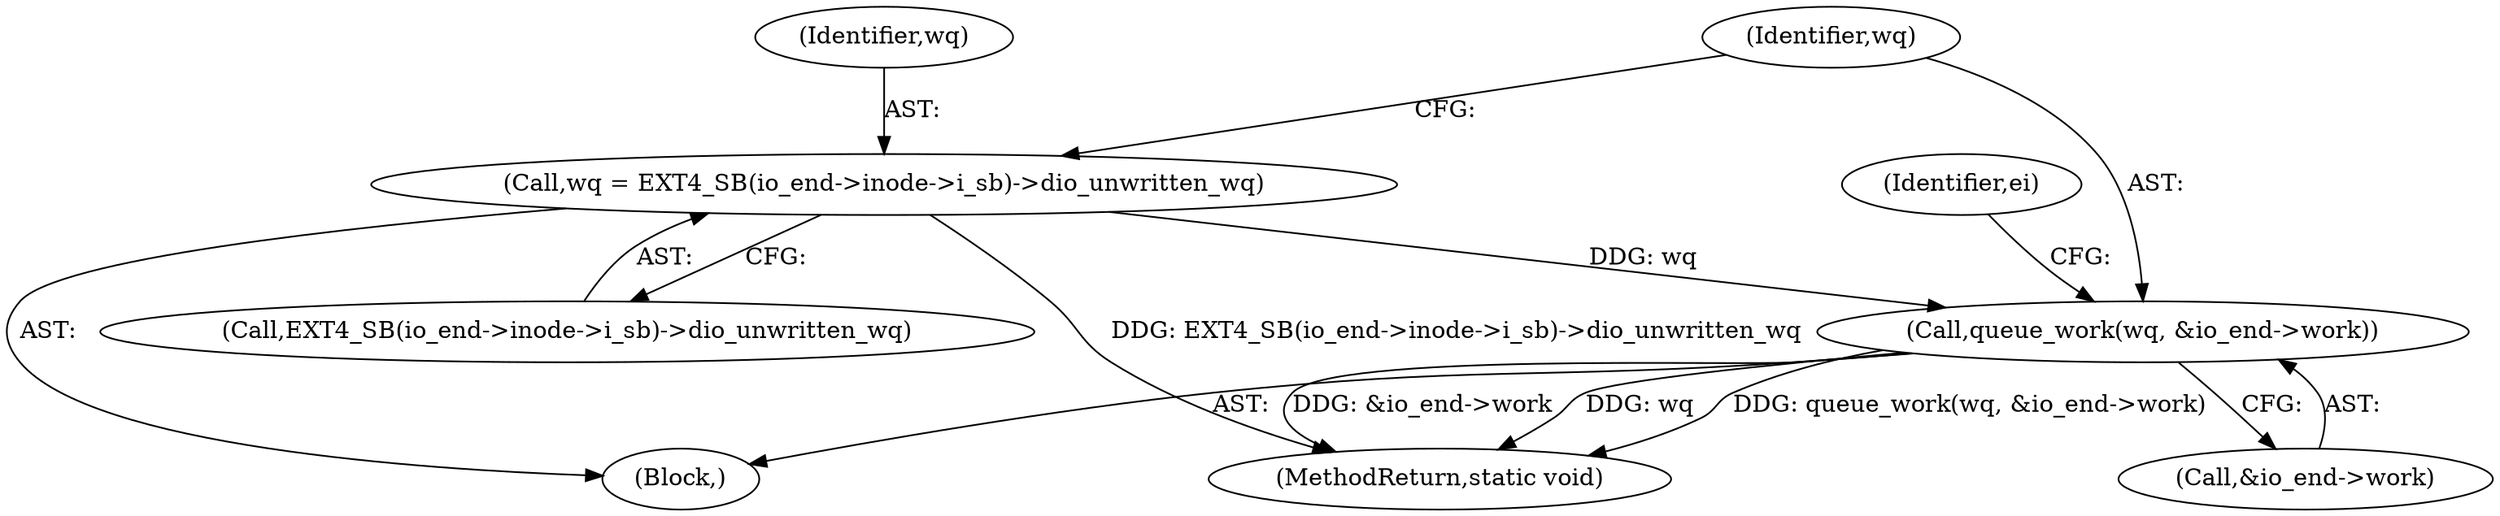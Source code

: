 digraph "0_linux_744692dc059845b2a3022119871846e74d4f6e11_3@pointer" {
"1000179" [label="(Call,queue_work(wq, &io_end->work))"];
"1000169" [label="(Call,wq = EXT4_SB(io_end->inode->i_sb)->dio_unwritten_wq)"];
"1000171" [label="(Call,EXT4_SB(io_end->inode->i_sb)->dio_unwritten_wq)"];
"1000109" [label="(Block,)"];
"1000180" [label="(Identifier,wq)"];
"1000179" [label="(Call,queue_work(wq, &io_end->work))"];
"1000181" [label="(Call,&io_end->work)"];
"1000217" [label="(MethodReturn,static void)"];
"1000169" [label="(Call,wq = EXT4_SB(io_end->inode->i_sb)->dio_unwritten_wq)"];
"1000170" [label="(Identifier,wq)"];
"1000186" [label="(Identifier,ei)"];
"1000179" -> "1000109"  [label="AST: "];
"1000179" -> "1000181"  [label="CFG: "];
"1000180" -> "1000179"  [label="AST: "];
"1000181" -> "1000179"  [label="AST: "];
"1000186" -> "1000179"  [label="CFG: "];
"1000179" -> "1000217"  [label="DDG: queue_work(wq, &io_end->work)"];
"1000179" -> "1000217"  [label="DDG: &io_end->work"];
"1000179" -> "1000217"  [label="DDG: wq"];
"1000169" -> "1000179"  [label="DDG: wq"];
"1000169" -> "1000109"  [label="AST: "];
"1000169" -> "1000171"  [label="CFG: "];
"1000170" -> "1000169"  [label="AST: "];
"1000171" -> "1000169"  [label="AST: "];
"1000180" -> "1000169"  [label="CFG: "];
"1000169" -> "1000217"  [label="DDG: EXT4_SB(io_end->inode->i_sb)->dio_unwritten_wq"];
}

